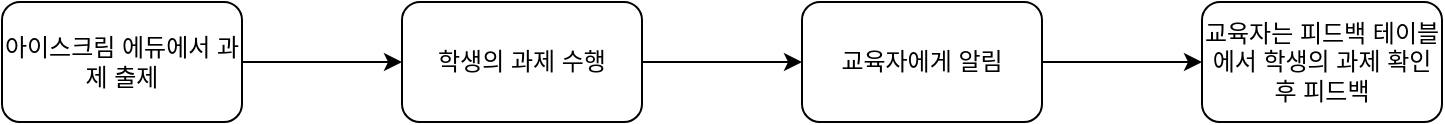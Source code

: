 <mxfile version="16.5.4" type="github">
  <diagram id="C5RBs43oDa-KdzZeNtuy" name="Page-1">
    <mxGraphModel dx="1422" dy="762" grid="1" gridSize="10" guides="1" tooltips="1" connect="1" arrows="1" fold="1" page="1" pageScale="1" pageWidth="827" pageHeight="1169" math="0" shadow="0">
      <root>
        <mxCell id="WIyWlLk6GJQsqaUBKTNV-0" />
        <mxCell id="WIyWlLk6GJQsqaUBKTNV-1" parent="WIyWlLk6GJQsqaUBKTNV-0" />
        <mxCell id="H9kln0P1R_egPsXvtzC8-3" value="" style="edgeStyle=orthogonalEdgeStyle;rounded=0;orthogonalLoop=1;jettySize=auto;html=1;" edge="1" parent="WIyWlLk6GJQsqaUBKTNV-1" source="H9kln0P1R_egPsXvtzC8-1" target="H9kln0P1R_egPsXvtzC8-2">
          <mxGeometry relative="1" as="geometry" />
        </mxCell>
        <mxCell id="H9kln0P1R_egPsXvtzC8-1" value="아이스크림 에듀에서 과제 출제" style="rounded=1;whiteSpace=wrap;html=1;" vertex="1" parent="WIyWlLk6GJQsqaUBKTNV-1">
          <mxGeometry x="50" y="330" width="120" height="60" as="geometry" />
        </mxCell>
        <mxCell id="H9kln0P1R_egPsXvtzC8-5" value="" style="edgeStyle=orthogonalEdgeStyle;rounded=0;orthogonalLoop=1;jettySize=auto;html=1;" edge="1" parent="WIyWlLk6GJQsqaUBKTNV-1" source="H9kln0P1R_egPsXvtzC8-2" target="H9kln0P1R_egPsXvtzC8-4">
          <mxGeometry relative="1" as="geometry" />
        </mxCell>
        <mxCell id="H9kln0P1R_egPsXvtzC8-2" value="학생의 과제 수행" style="whiteSpace=wrap;html=1;rounded=1;" vertex="1" parent="WIyWlLk6GJQsqaUBKTNV-1">
          <mxGeometry x="250" y="330" width="120" height="60" as="geometry" />
        </mxCell>
        <mxCell id="H9kln0P1R_egPsXvtzC8-7" value="" style="edgeStyle=orthogonalEdgeStyle;rounded=0;orthogonalLoop=1;jettySize=auto;html=1;" edge="1" parent="WIyWlLk6GJQsqaUBKTNV-1" source="H9kln0P1R_egPsXvtzC8-4" target="H9kln0P1R_egPsXvtzC8-6">
          <mxGeometry relative="1" as="geometry" />
        </mxCell>
        <mxCell id="H9kln0P1R_egPsXvtzC8-4" value="교육자에게 알림" style="whiteSpace=wrap;html=1;rounded=1;" vertex="1" parent="WIyWlLk6GJQsqaUBKTNV-1">
          <mxGeometry x="450" y="330" width="120" height="60" as="geometry" />
        </mxCell>
        <mxCell id="H9kln0P1R_egPsXvtzC8-6" value="교육자는 피드백 테이블에서 학생의 과제 확인 후 피드백" style="whiteSpace=wrap;html=1;rounded=1;" vertex="1" parent="WIyWlLk6GJQsqaUBKTNV-1">
          <mxGeometry x="650" y="330" width="120" height="60" as="geometry" />
        </mxCell>
      </root>
    </mxGraphModel>
  </diagram>
</mxfile>
